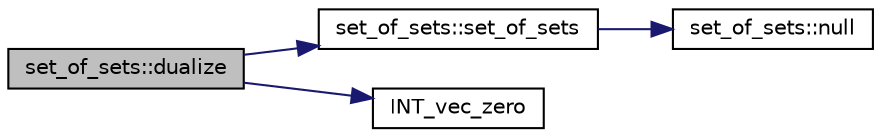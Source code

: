 digraph "set_of_sets::dualize"
{
  edge [fontname="Helvetica",fontsize="10",labelfontname="Helvetica",labelfontsize="10"];
  node [fontname="Helvetica",fontsize="10",shape=record];
  rankdir="LR";
  Node97 [label="set_of_sets::dualize",height=0.2,width=0.4,color="black", fillcolor="grey75", style="filled", fontcolor="black"];
  Node97 -> Node98 [color="midnightblue",fontsize="10",style="solid",fontname="Helvetica"];
  Node98 [label="set_of_sets::set_of_sets",height=0.2,width=0.4,color="black", fillcolor="white", style="filled",URL="$da/dd6/classset__of__sets.html#ad07d3908a5f6972e2defe4db643dcb1e"];
  Node98 -> Node99 [color="midnightblue",fontsize="10",style="solid",fontname="Helvetica"];
  Node99 [label="set_of_sets::null",height=0.2,width=0.4,color="black", fillcolor="white", style="filled",URL="$da/dd6/classset__of__sets.html#a0781046b5156beb68e73fc3794df0b57"];
  Node97 -> Node100 [color="midnightblue",fontsize="10",style="solid",fontname="Helvetica"];
  Node100 [label="INT_vec_zero",height=0.2,width=0.4,color="black", fillcolor="white", style="filled",URL="$df/dbf/sajeeb_8_c.html#aa8c9c7977203577026080f546fe4980f"];
}
